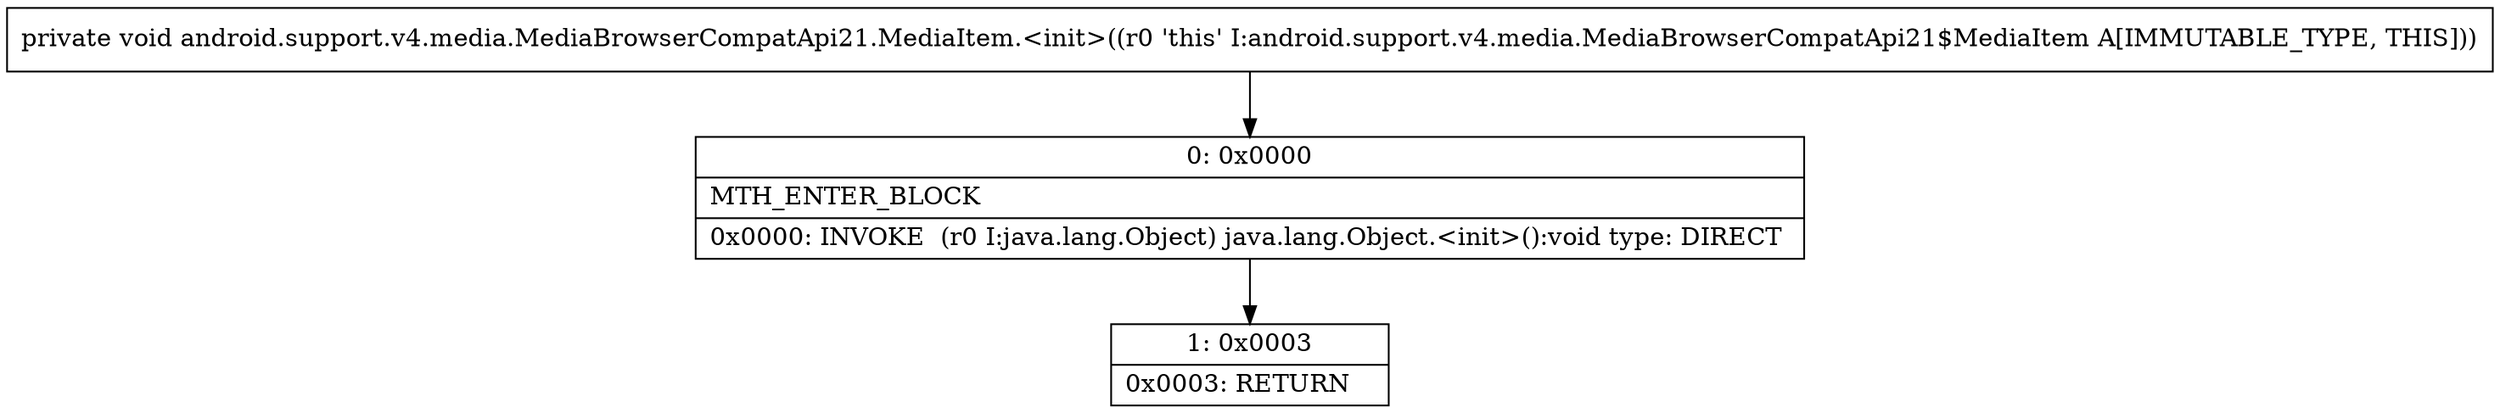 digraph "CFG forandroid.support.v4.media.MediaBrowserCompatApi21.MediaItem.\<init\>()V" {
Node_0 [shape=record,label="{0\:\ 0x0000|MTH_ENTER_BLOCK\l|0x0000: INVOKE  (r0 I:java.lang.Object) java.lang.Object.\<init\>():void type: DIRECT \l}"];
Node_1 [shape=record,label="{1\:\ 0x0003|0x0003: RETURN   \l}"];
MethodNode[shape=record,label="{private void android.support.v4.media.MediaBrowserCompatApi21.MediaItem.\<init\>((r0 'this' I:android.support.v4.media.MediaBrowserCompatApi21$MediaItem A[IMMUTABLE_TYPE, THIS])) }"];
MethodNode -> Node_0;
Node_0 -> Node_1;
}

